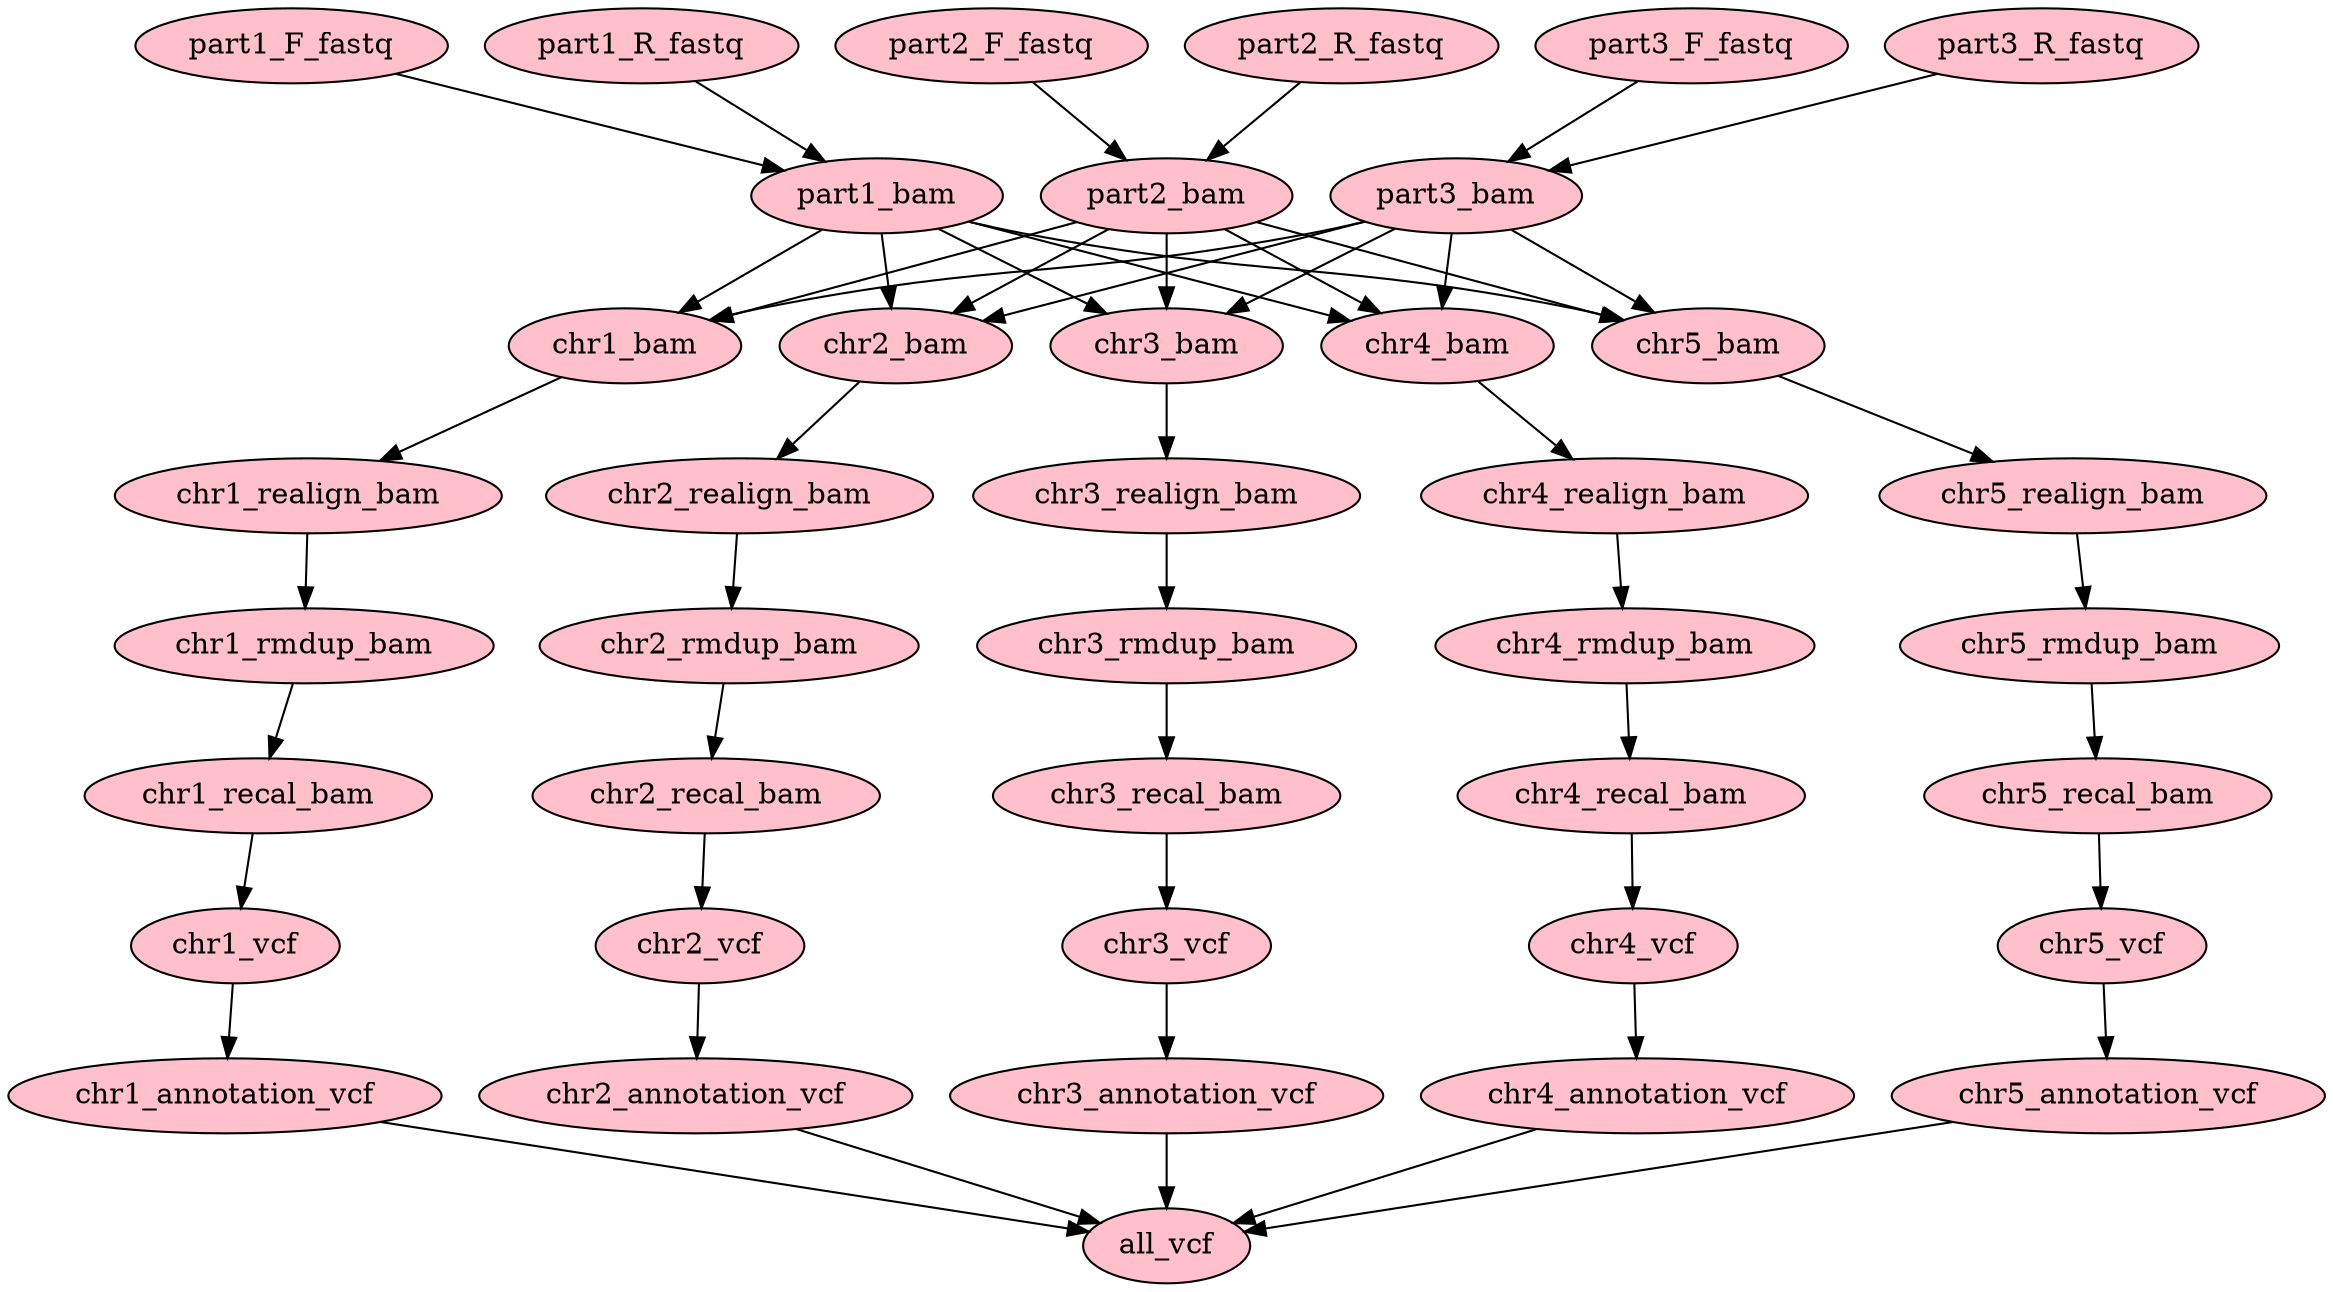 digraph G{
node[fillcolor=pink,style=filled]; 

part1_F_fastq -> part1_bam;
part1_R_fastq -> part1_bam;
part2_F_fastq -> part2_bam;
part2_R_fastq -> part2_bam;
part3_F_fastq -> part3_bam;
part3_R_fastq -> part3_bam;


part1_bam -> chr1_bam ; 
part1_bam -> chr2_bam ; 
part1_bam -> chr3_bam ; 
part1_bam -> chr4_bam ; 
part1_bam -> chr5_bam ; 

part2_bam -> chr1_bam ; 
part2_bam -> chr2_bam ; 
part2_bam -> chr3_bam ; 
part2_bam -> chr4_bam ; 
part2_bam -> chr5_bam ; 

part3_bam -> chr1_bam ; 
part3_bam -> chr2_bam ; 
part3_bam -> chr3_bam ; 
part3_bam -> chr4_bam ; 
part3_bam -> chr5_bam ; 



chr1_bam -> chr1_realign_bam ->  chr1_rmdup_bam -> chr1_recal_bam -> chr1_vcf -> chr1_annotation_vcf;
chr2_bam -> chr2_realign_bam ->  chr2_rmdup_bam -> chr2_recal_bam -> chr2_vcf -> chr2_annotation_vcf;
chr3_bam -> chr3_realign_bam ->  chr3_rmdup_bam -> chr3_recal_bam -> chr3_vcf -> chr3_annotation_vcf;
chr4_bam -> chr4_realign_bam ->  chr4_rmdup_bam -> chr4_recal_bam -> chr4_vcf -> chr4_annotation_vcf;
chr5_bam -> chr5_realign_bam ->  chr5_rmdup_bam -> chr5_recal_bam -> chr5_vcf -> chr5_annotation_vcf;


chr1_annotation_vcf -> all_vcf ;
chr2_annotation_vcf -> all_vcf ;
chr3_annotation_vcf -> all_vcf ;
chr4_annotation_vcf -> all_vcf ;
chr5_annotation_vcf -> all_vcf ;

}
